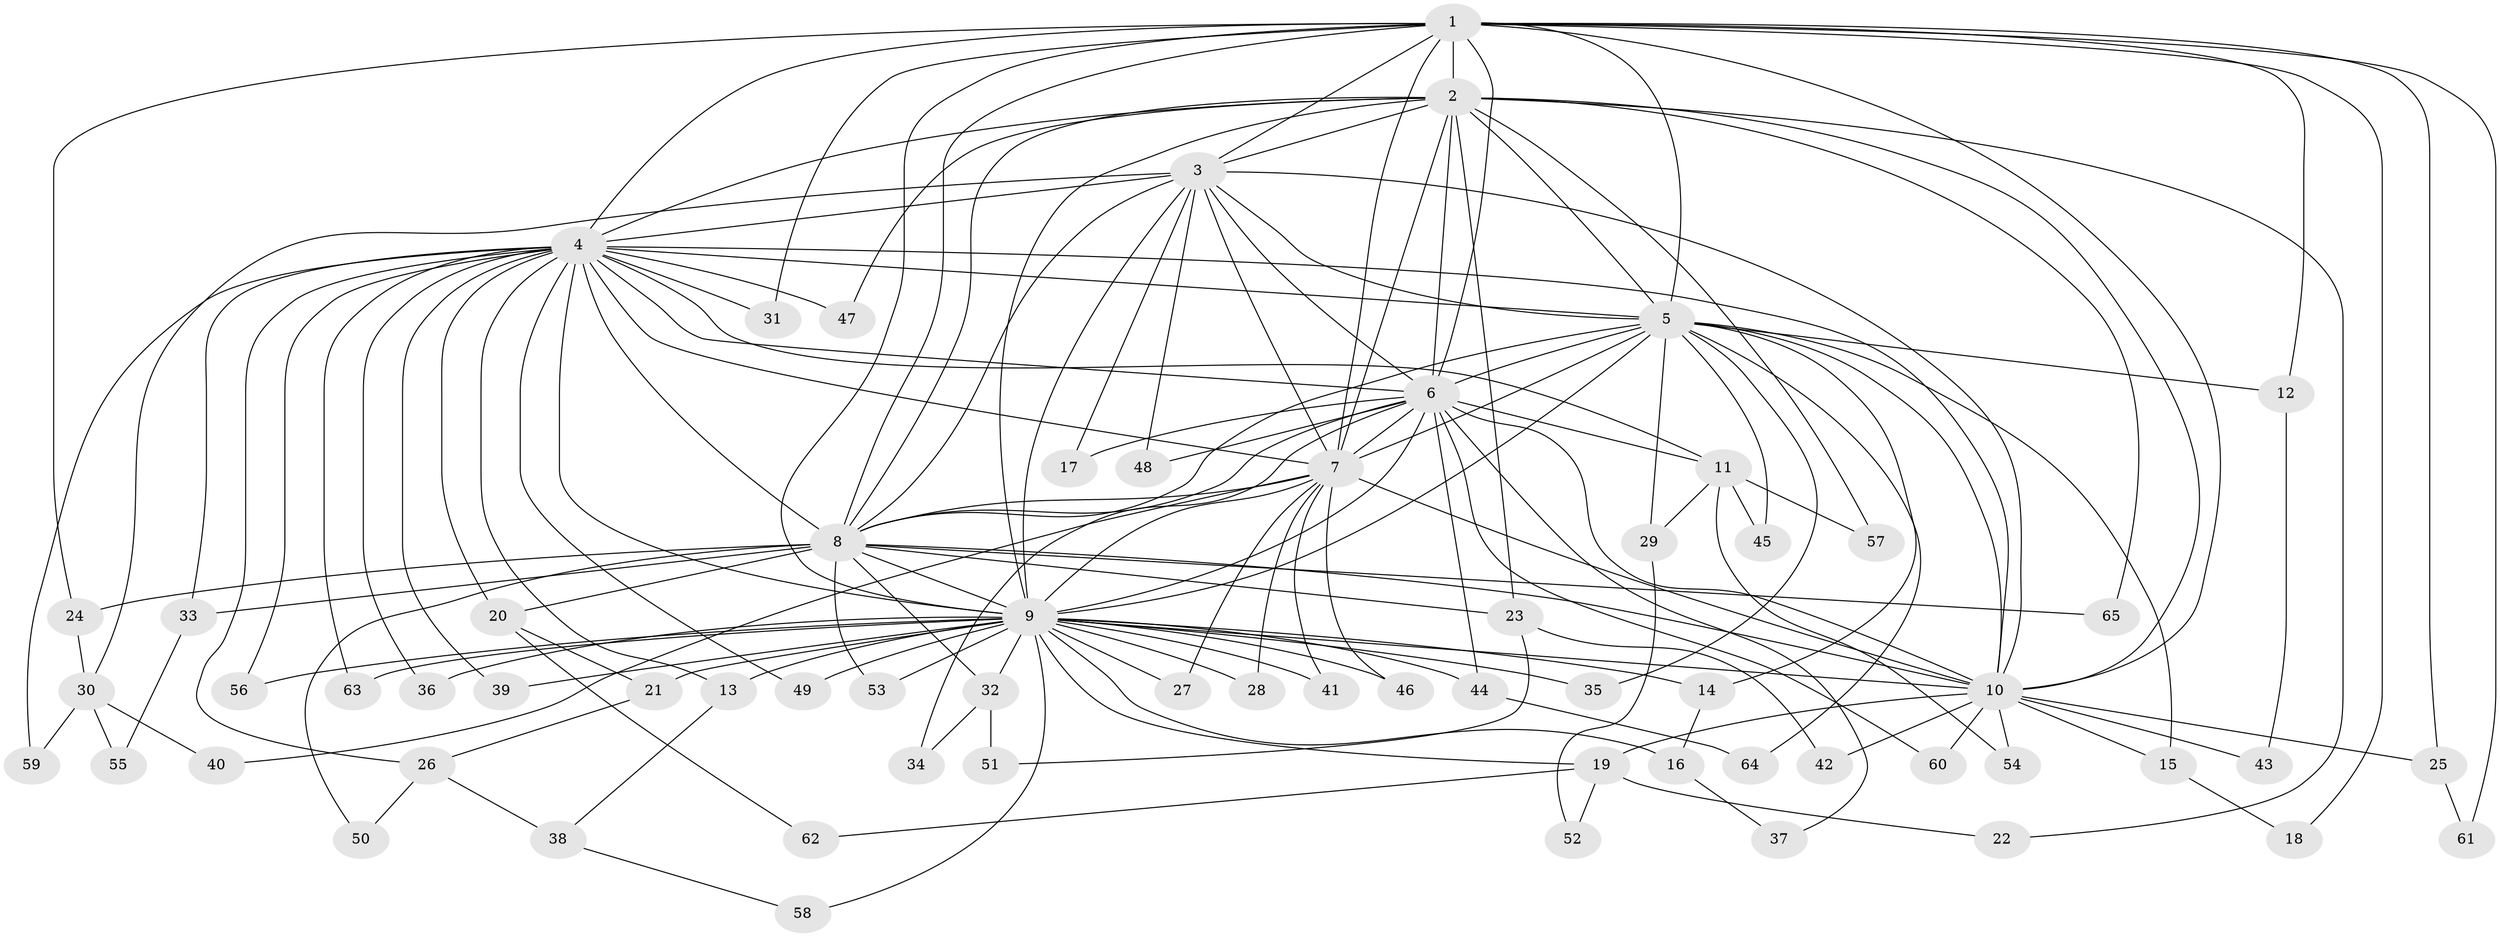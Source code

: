 // coarse degree distribution, {2: 0.34615384615384615, 13: 0.038461538461538464, 5: 0.15384615384615385, 4: 0.07692307692307693, 10: 0.038461538461538464, 3: 0.19230769230769232, 15: 0.038461538461538464, 17: 0.038461538461538464, 14: 0.038461538461538464, 8: 0.038461538461538464}
// Generated by graph-tools (version 1.1) at 2025/36/03/04/25 23:36:14]
// undirected, 65 vertices, 155 edges
graph export_dot {
  node [color=gray90,style=filled];
  1;
  2;
  3;
  4;
  5;
  6;
  7;
  8;
  9;
  10;
  11;
  12;
  13;
  14;
  15;
  16;
  17;
  18;
  19;
  20;
  21;
  22;
  23;
  24;
  25;
  26;
  27;
  28;
  29;
  30;
  31;
  32;
  33;
  34;
  35;
  36;
  37;
  38;
  39;
  40;
  41;
  42;
  43;
  44;
  45;
  46;
  47;
  48;
  49;
  50;
  51;
  52;
  53;
  54;
  55;
  56;
  57;
  58;
  59;
  60;
  61;
  62;
  63;
  64;
  65;
  1 -- 2;
  1 -- 3;
  1 -- 4;
  1 -- 5;
  1 -- 6;
  1 -- 7;
  1 -- 8;
  1 -- 9;
  1 -- 10;
  1 -- 12;
  1 -- 18;
  1 -- 24;
  1 -- 25;
  1 -- 31;
  1 -- 61;
  2 -- 3;
  2 -- 4;
  2 -- 5;
  2 -- 6;
  2 -- 7;
  2 -- 8;
  2 -- 9;
  2 -- 10;
  2 -- 22;
  2 -- 23;
  2 -- 47;
  2 -- 57;
  2 -- 65;
  3 -- 4;
  3 -- 5;
  3 -- 6;
  3 -- 7;
  3 -- 8;
  3 -- 9;
  3 -- 10;
  3 -- 17;
  3 -- 30;
  3 -- 48;
  4 -- 5;
  4 -- 6;
  4 -- 7;
  4 -- 8;
  4 -- 9;
  4 -- 10;
  4 -- 11;
  4 -- 13;
  4 -- 20;
  4 -- 26;
  4 -- 31;
  4 -- 33;
  4 -- 36;
  4 -- 39;
  4 -- 47;
  4 -- 49;
  4 -- 56;
  4 -- 59;
  4 -- 63;
  5 -- 6;
  5 -- 7;
  5 -- 8;
  5 -- 9;
  5 -- 10;
  5 -- 12;
  5 -- 14;
  5 -- 15;
  5 -- 29;
  5 -- 35;
  5 -- 45;
  5 -- 64;
  6 -- 7;
  6 -- 8;
  6 -- 9;
  6 -- 10;
  6 -- 11;
  6 -- 17;
  6 -- 34;
  6 -- 37;
  6 -- 44;
  6 -- 48;
  6 -- 60;
  7 -- 8;
  7 -- 9;
  7 -- 10;
  7 -- 27;
  7 -- 28;
  7 -- 40;
  7 -- 41;
  7 -- 46;
  8 -- 9;
  8 -- 10;
  8 -- 20;
  8 -- 23;
  8 -- 24;
  8 -- 32;
  8 -- 33;
  8 -- 50;
  8 -- 53;
  8 -- 65;
  9 -- 10;
  9 -- 13;
  9 -- 14;
  9 -- 16;
  9 -- 19;
  9 -- 21;
  9 -- 27;
  9 -- 28;
  9 -- 32;
  9 -- 35;
  9 -- 36;
  9 -- 39;
  9 -- 41;
  9 -- 44;
  9 -- 46;
  9 -- 49;
  9 -- 53;
  9 -- 56;
  9 -- 58;
  9 -- 63;
  10 -- 15;
  10 -- 19;
  10 -- 25;
  10 -- 42;
  10 -- 43;
  10 -- 54;
  10 -- 60;
  11 -- 29;
  11 -- 45;
  11 -- 54;
  11 -- 57;
  12 -- 43;
  13 -- 38;
  14 -- 16;
  15 -- 18;
  16 -- 37;
  19 -- 22;
  19 -- 52;
  19 -- 62;
  20 -- 21;
  20 -- 62;
  21 -- 26;
  23 -- 42;
  23 -- 51;
  24 -- 30;
  25 -- 61;
  26 -- 38;
  26 -- 50;
  29 -- 52;
  30 -- 40;
  30 -- 55;
  30 -- 59;
  32 -- 34;
  32 -- 51;
  33 -- 55;
  38 -- 58;
  44 -- 64;
}
